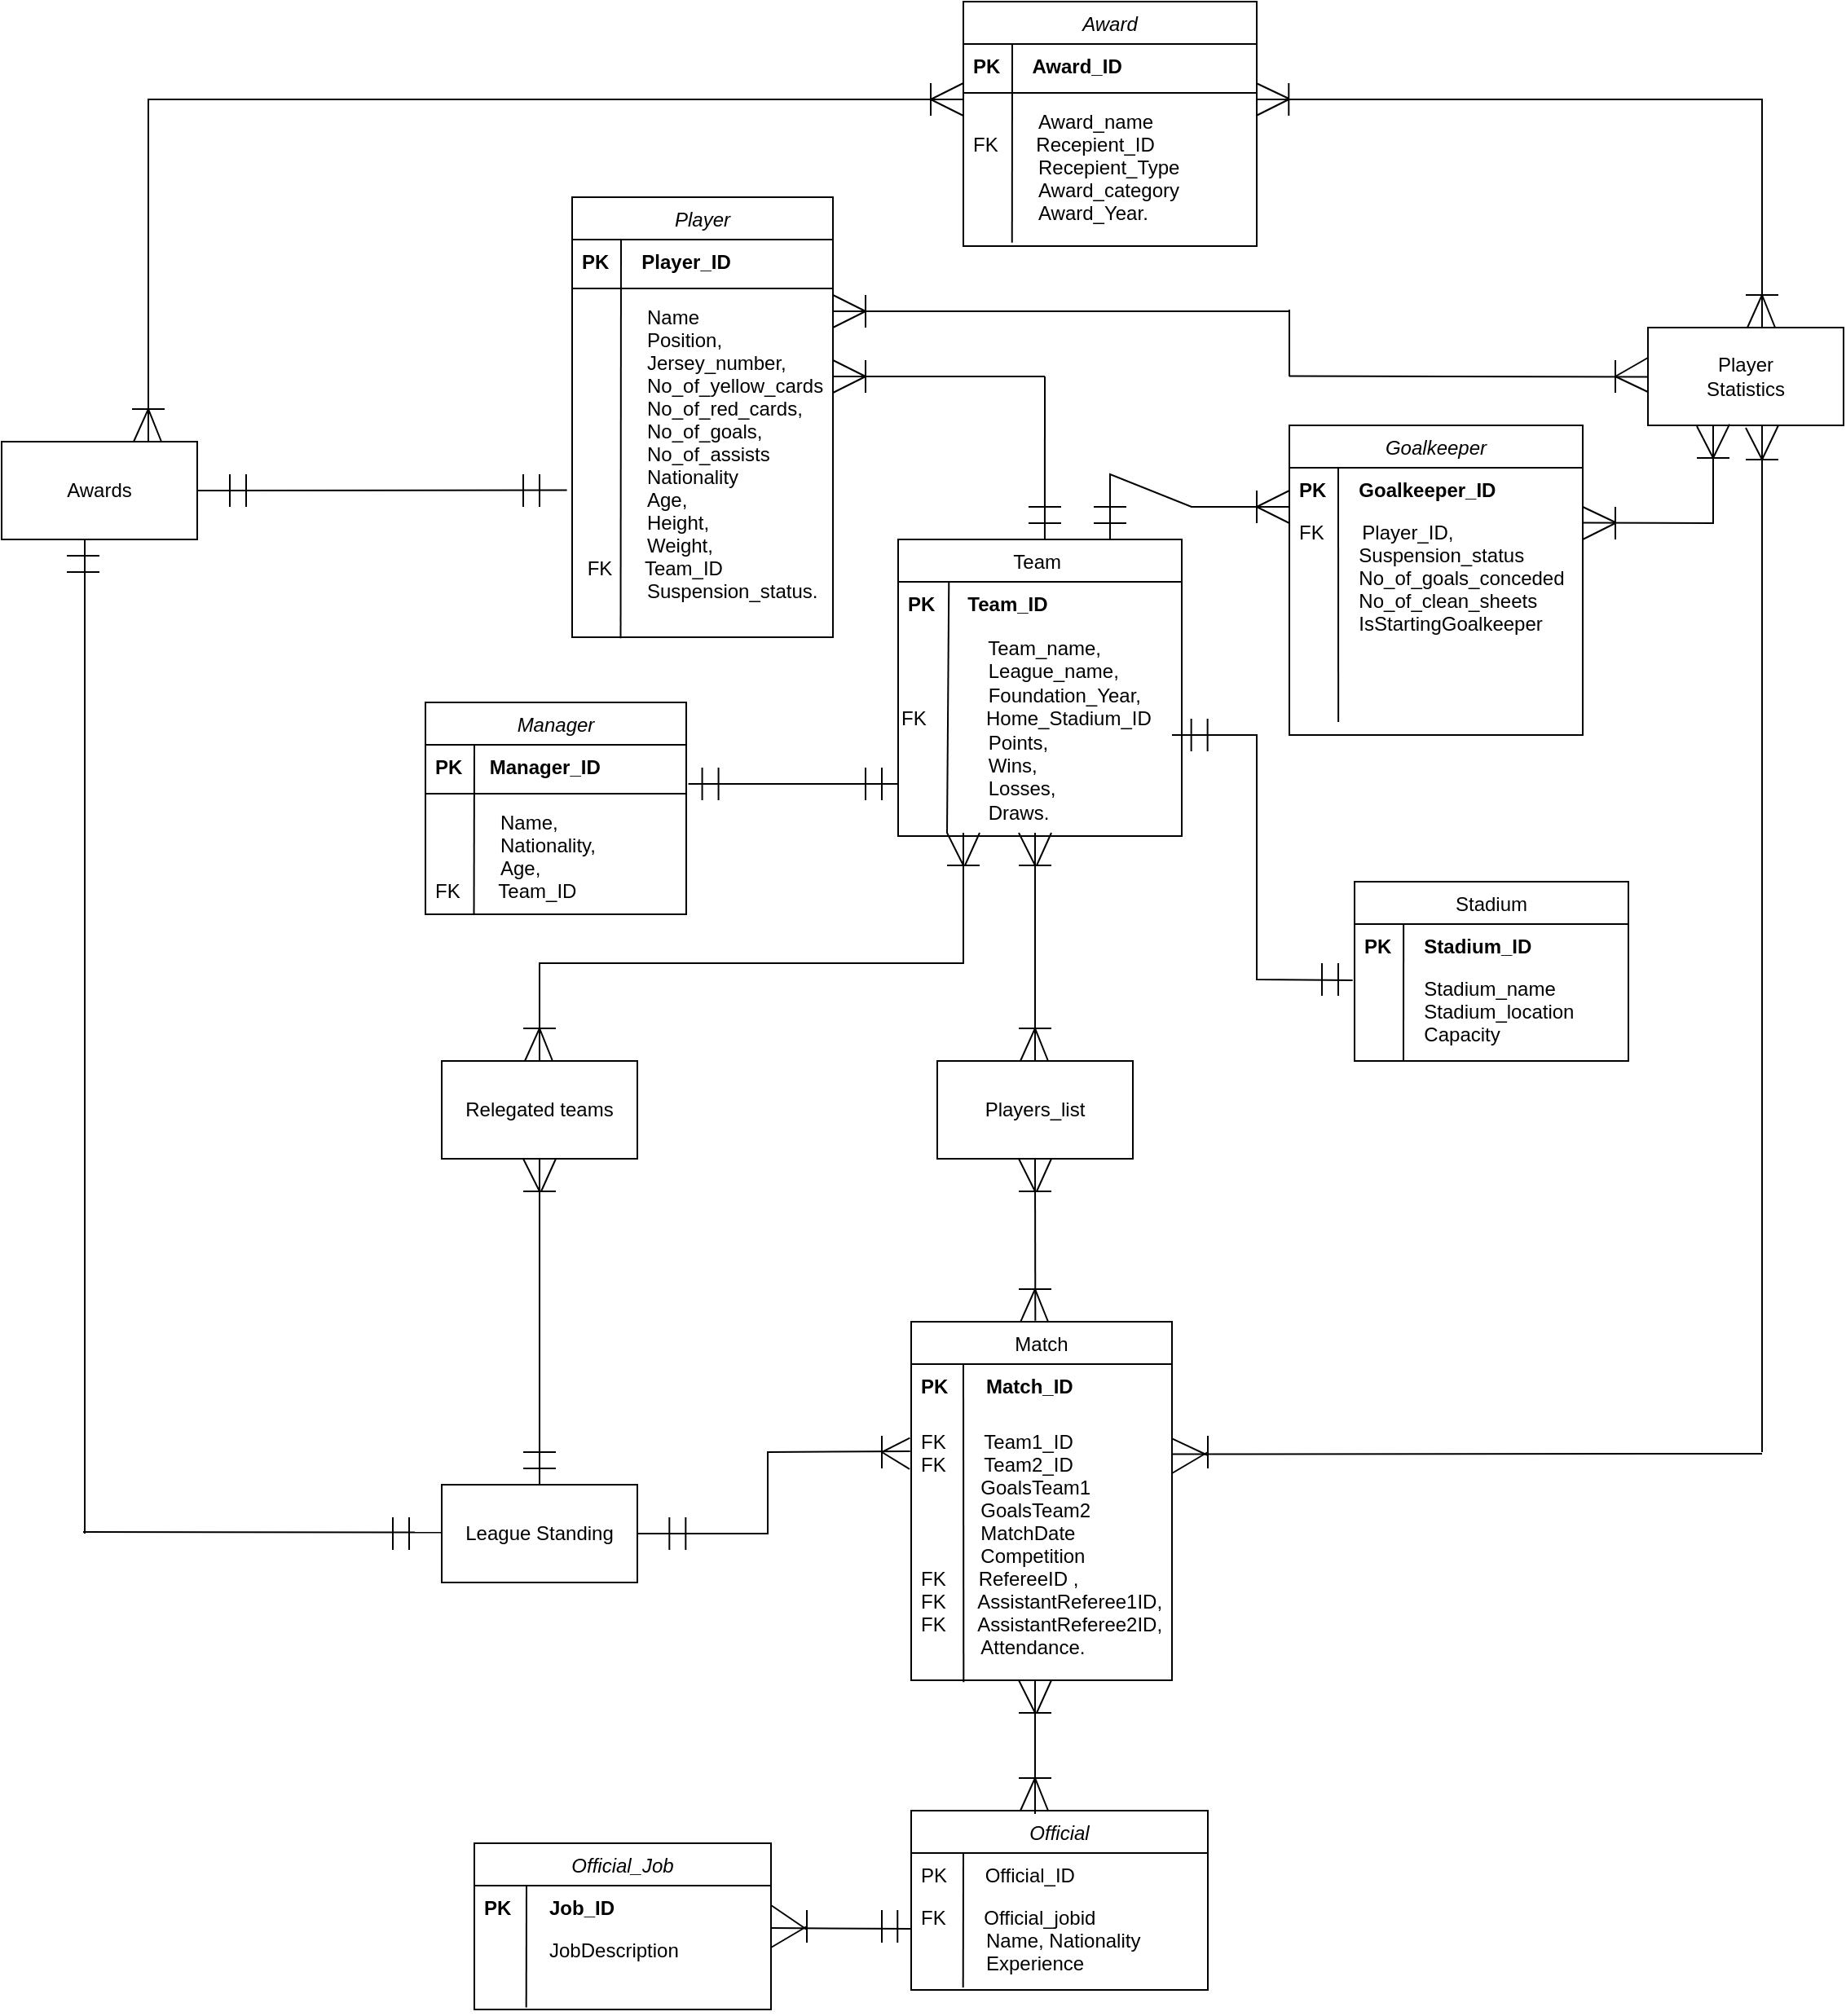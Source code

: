<mxfile version="25.0.1">
  <diagram id="C5RBs43oDa-KdzZeNtuy" name="Page-1">
    <mxGraphModel grid="1" page="1" gridSize="10" guides="1" tooltips="1" connect="1" arrows="1" fold="1" pageScale="1" pageWidth="827" pageHeight="1169" math="0" shadow="0">
      <root>
        <mxCell id="WIyWlLk6GJQsqaUBKTNV-0" />
        <mxCell id="WIyWlLk6GJQsqaUBKTNV-1" parent="WIyWlLk6GJQsqaUBKTNV-0" />
        <mxCell id="zkfFHV4jXpPFQw0GAbJ--0" value="Player" style="swimlane;fontStyle=2;align=center;verticalAlign=top;childLayout=stackLayout;horizontal=1;startSize=26;horizontalStack=0;resizeParent=1;resizeLast=0;collapsible=1;marginBottom=0;rounded=0;shadow=0;strokeWidth=1;" vertex="1" parent="WIyWlLk6GJQsqaUBKTNV-1">
          <mxGeometry x="300" y="-160" width="160" height="270" as="geometry">
            <mxRectangle x="230" y="140" width="160" height="26" as="alternateBounds" />
          </mxGeometry>
        </mxCell>
        <mxCell id="zkfFHV4jXpPFQw0GAbJ--1" value="PK      Player_ID" style="text;align=left;verticalAlign=top;spacingLeft=4;spacingRight=4;overflow=hidden;rotatable=0;points=[[0,0.5],[1,0.5]];portConstraint=eastwest;fontStyle=1" vertex="1" parent="zkfFHV4jXpPFQw0GAbJ--0">
          <mxGeometry y="26" width="160" height="26" as="geometry" />
        </mxCell>
        <mxCell id="linevNRbKWeFEajf5Tuj-2" value="" style="endArrow=none;html=1;rounded=0;entryX=0.179;entryY=-0.094;entryDx=0;entryDy=0;entryPerimeter=0;exitX=0.186;exitY=1.003;exitDx=0;exitDy=0;exitPerimeter=0;" edge="1" parent="zkfFHV4jXpPFQw0GAbJ--0" source="zkfFHV4jXpPFQw0GAbJ--5">
          <mxGeometry width="50" height="50" relative="1" as="geometry">
            <mxPoint x="30" y="163.5" as="sourcePoint" />
            <mxPoint x="30" y="26.5" as="targetPoint" />
          </mxGeometry>
        </mxCell>
        <mxCell id="zkfFHV4jXpPFQw0GAbJ--4" value="" style="line;html=1;strokeWidth=1;align=left;verticalAlign=middle;spacingTop=-1;spacingLeft=3;spacingRight=3;rotatable=0;labelPosition=right;points=[];portConstraint=eastwest;" vertex="1" parent="zkfFHV4jXpPFQw0GAbJ--0">
          <mxGeometry y="52" width="160" height="8" as="geometry" />
        </mxCell>
        <mxCell id="zkfFHV4jXpPFQw0GAbJ--5" value="            Name&#xa;            Position, &#xa;            Jersey_number, &#xa;            No_of_yellow_cards, &#xa;            No_of_red_cards, &#xa;            No_of_goals, &#xa;            No_of_assists&#xa;            Nationality&#xa;            Age, &#xa;            Height,&#xa;            Weight, &#xa; FK      Team_ID  &#xa;            Suspension_status." style="text;align=left;verticalAlign=top;spacingLeft=4;spacingRight=4;overflow=hidden;rotatable=0;points=[[0,0.5],[1,0.5]];portConstraint=eastwest;" vertex="1" parent="zkfFHV4jXpPFQw0GAbJ--0">
          <mxGeometry y="60" width="160" height="210" as="geometry" />
        </mxCell>
        <mxCell id="zkfFHV4jXpPFQw0GAbJ--17" value="Team " style="swimlane;fontStyle=0;align=center;verticalAlign=top;childLayout=stackLayout;horizontal=1;startSize=26;horizontalStack=0;resizeParent=1;resizeLast=0;collapsible=1;marginBottom=0;rounded=0;shadow=0;strokeWidth=1;" vertex="1" parent="WIyWlLk6GJQsqaUBKTNV-1">
          <mxGeometry x="500" y="50" width="174" height="182" as="geometry">
            <mxRectangle x="550" y="140" width="160" height="26" as="alternateBounds" />
          </mxGeometry>
        </mxCell>
        <mxCell id="linevNRbKWeFEajf5Tuj-0" value="" style="endArrow=none;html=1;rounded=0;entryX=0.179;entryY=0.005;entryDx=0;entryDy=0;entryPerimeter=0;" edge="1" parent="zkfFHV4jXpPFQw0GAbJ--17" target="zkfFHV4jXpPFQw0GAbJ--18">
          <mxGeometry width="50" height="50" relative="1" as="geometry">
            <mxPoint x="30" y="180.243" as="sourcePoint" />
            <mxPoint x="30" y="30" as="targetPoint" />
          </mxGeometry>
        </mxCell>
        <mxCell id="zkfFHV4jXpPFQw0GAbJ--18" value="PK      Team_ID" style="text;align=left;verticalAlign=top;spacingLeft=4;spacingRight=4;overflow=hidden;rotatable=0;points=[[0,0.5],[1,0.5]];portConstraint=eastwest;fontStyle=1" vertex="1" parent="zkfFHV4jXpPFQw0GAbJ--17">
          <mxGeometry y="26" width="174" height="26" as="geometry" />
        </mxCell>
        <mxCell id="l90RVJY_C1M8cpCijZzC-13" value="&lt;span style=&quot;&quot;&gt;&amp;nbsp; &amp;nbsp; &amp;nbsp; &amp;nbsp; &amp;nbsp; &amp;nbsp; &amp;nbsp; &amp;nbsp; Team_name,&amp;nbsp;&lt;/span&gt;&lt;br style=&quot;padding: 0px; margin: 0px;&quot;&gt;&lt;span style=&quot;&quot;&gt;&amp;nbsp;&amp;nbsp;&amp;nbsp;&amp;nbsp;&amp;nbsp;&amp;nbsp;&amp;nbsp;&amp;nbsp;&amp;nbsp;&amp;nbsp;&amp;nbsp;&amp;nbsp;&amp;nbsp;&amp;nbsp;&amp;nbsp;&amp;nbsp;League_name,&amp;nbsp;&lt;/span&gt;&lt;br style=&quot;padding: 0px; margin: 0px;&quot;&gt;&lt;span style=&quot;&quot;&gt;&amp;nbsp;&amp;nbsp;&amp;nbsp;&amp;nbsp;&amp;nbsp;&amp;nbsp;&amp;nbsp;&amp;nbsp;&amp;nbsp;&amp;nbsp;&amp;nbsp;&amp;nbsp;&amp;nbsp;&amp;nbsp;&amp;nbsp;&amp;nbsp;Foundation_Year,&amp;nbsp;&lt;/span&gt;&lt;br style=&quot;padding: 0px; margin: 0px;&quot;&gt;&lt;span style=&quot;&quot;&gt;FK&amp;nbsp; &amp;nbsp; &amp;nbsp; &amp;nbsp; &amp;nbsp; &amp;nbsp;Home_Stadium_ID&amp;nbsp;&lt;/span&gt;&lt;br style=&quot;padding: 0px; margin: 0px;&quot;&gt;&lt;span style=&quot;&quot;&gt;&amp;nbsp;&amp;nbsp;&amp;nbsp;&amp;nbsp;&amp;nbsp;&amp;nbsp;&amp;nbsp;&amp;nbsp;&amp;nbsp;&amp;nbsp;&amp;nbsp;&amp;nbsp;&amp;nbsp;&amp;nbsp;&amp;nbsp;&amp;nbsp;Points,&amp;nbsp;&lt;/span&gt;&lt;br style=&quot;padding: 0px; margin: 0px;&quot;&gt;&lt;span style=&quot;&quot;&gt;&amp;nbsp;&amp;nbsp;&amp;nbsp;&amp;nbsp;&amp;nbsp;&amp;nbsp;&amp;nbsp;&amp;nbsp;&amp;nbsp;&amp;nbsp;&amp;nbsp;&amp;nbsp;&amp;nbsp;&amp;nbsp;&amp;nbsp;&amp;nbsp;Wins,&amp;nbsp;&lt;/span&gt;&lt;br style=&quot;padding: 0px; margin: 0px;&quot;&gt;&lt;span style=&quot;&quot;&gt;&amp;nbsp;&amp;nbsp;&amp;nbsp;&amp;nbsp;&amp;nbsp;&amp;nbsp;&amp;nbsp;&amp;nbsp;&amp;nbsp;&amp;nbsp;&amp;nbsp;&amp;nbsp;&amp;nbsp;&amp;nbsp;&amp;nbsp;&amp;nbsp;Losses,&amp;nbsp;&lt;/span&gt;&lt;br style=&quot;padding: 0px; margin: 0px;&quot;&gt;&lt;span style=&quot;&quot;&gt;&amp;nbsp;&amp;nbsp;&amp;nbsp;&amp;nbsp;&amp;nbsp;&amp;nbsp;&amp;nbsp;&amp;nbsp;&amp;nbsp;&amp;nbsp;&amp;nbsp;&amp;nbsp;&amp;nbsp;&amp;nbsp;&amp;nbsp;&amp;nbsp;Draws.&lt;/span&gt;" style="text;html=1;align=left;verticalAlign=middle;resizable=0;points=[];autosize=1;strokeColor=none;fillColor=none;" vertex="1" parent="zkfFHV4jXpPFQw0GAbJ--17">
          <mxGeometry y="52" width="174" height="130" as="geometry" />
        </mxCell>
        <mxCell id="Rd0bmpYfmhwn2LALOS7C-2" value="" style="endArrow=none;html=1;rounded=0;exitX=1.008;exitY=0.923;exitDx=0;exitDy=0;exitPerimeter=0;" edge="1" parent="WIyWlLk6GJQsqaUBKTNV-1" source="Rd0bmpYfmhwn2LALOS7C-48">
          <mxGeometry width="50" height="50" relative="1" as="geometry">
            <mxPoint x="390" y="200" as="sourcePoint" />
            <mxPoint x="500" y="200" as="targetPoint" />
          </mxGeometry>
        </mxCell>
        <mxCell id="Rd0bmpYfmhwn2LALOS7C-5" value="" style="endArrow=none;html=1;rounded=0;" edge="1" parent="WIyWlLk6GJQsqaUBKTNV-1">
          <mxGeometry width="50" height="50" relative="1" as="geometry">
            <mxPoint x="480" y="210" as="sourcePoint" />
            <mxPoint x="480" y="190" as="targetPoint" />
          </mxGeometry>
        </mxCell>
        <mxCell id="Rd0bmpYfmhwn2LALOS7C-6" value="" style="endArrow=none;html=1;rounded=0;" edge="1" parent="WIyWlLk6GJQsqaUBKTNV-1">
          <mxGeometry width="50" height="50" relative="1" as="geometry">
            <mxPoint x="490" y="210" as="sourcePoint" />
            <mxPoint x="490" y="190" as="targetPoint" />
          </mxGeometry>
        </mxCell>
        <mxCell id="Rd0bmpYfmhwn2LALOS7C-7" value="Match" style="swimlane;fontStyle=0;align=center;verticalAlign=top;childLayout=stackLayout;horizontal=1;startSize=26;horizontalStack=0;resizeParent=1;resizeLast=0;collapsible=1;marginBottom=0;rounded=0;shadow=0;strokeWidth=1;" vertex="1" parent="WIyWlLk6GJQsqaUBKTNV-1">
          <mxGeometry x="508" y="530" width="160" height="220" as="geometry">
            <mxRectangle x="550" y="140" width="160" height="26" as="alternateBounds" />
          </mxGeometry>
        </mxCell>
        <mxCell id="Rd0bmpYfmhwn2LALOS7C-8" value="PK       Match_ID" style="text;align=left;verticalAlign=top;spacingLeft=4;spacingRight=4;overflow=hidden;rotatable=0;points=[[0,0.5],[1,0.5]];portConstraint=eastwest;fontStyle=1" vertex="1" parent="Rd0bmpYfmhwn2LALOS7C-7">
          <mxGeometry y="26" width="160" height="26" as="geometry" />
        </mxCell>
        <mxCell id="linevNRbKWeFEajf5Tuj-4" value="" style="endArrow=none;html=1;rounded=0;entryX=0.179;entryY=0.005;entryDx=0;entryDy=0;entryPerimeter=0;exitX=0.201;exitY=1.007;exitDx=0;exitDy=0;exitPerimeter=0;" edge="1" parent="Rd0bmpYfmhwn2LALOS7C-7" source="Rd0bmpYfmhwn2LALOS7C-10">
          <mxGeometry width="50" height="50" relative="1" as="geometry">
            <mxPoint x="32" y="161" as="sourcePoint" />
            <mxPoint x="32" y="26" as="targetPoint" />
          </mxGeometry>
        </mxCell>
        <mxCell id="Rd0bmpYfmhwn2LALOS7C-21" value="" style="endArrow=none;html=1;rounded=0;" edge="1" parent="WIyWlLk6GJQsqaUBKTNV-1">
          <mxGeometry width="50" height="50" relative="1" as="geometry">
            <mxPoint x="574" y="510" as="sourcePoint" />
            <mxPoint x="594" y="510" as="targetPoint" />
          </mxGeometry>
        </mxCell>
        <mxCell id="Rd0bmpYfmhwn2LALOS7C-22" value="" style="endArrow=none;html=1;rounded=0;exitX=0.395;exitY=-0.001;exitDx=0;exitDy=0;exitPerimeter=0;" edge="1" parent="WIyWlLk6GJQsqaUBKTNV-1">
          <mxGeometry width="50" height="50" relative="1" as="geometry">
            <mxPoint x="575.2" y="529.84" as="sourcePoint" />
            <mxPoint x="584" y="510" as="targetPoint" />
          </mxGeometry>
        </mxCell>
        <mxCell id="Rd0bmpYfmhwn2LALOS7C-23" value="" style="endArrow=none;html=1;rounded=0;exitX=0.5;exitY=0;exitDx=0;exitDy=0;" edge="1" parent="WIyWlLk6GJQsqaUBKTNV-1">
          <mxGeometry width="50" height="50" relative="1" as="geometry">
            <mxPoint x="592" y="530" as="sourcePoint" />
            <mxPoint x="584" y="510" as="targetPoint" />
          </mxGeometry>
        </mxCell>
        <mxCell id="Rd0bmpYfmhwn2LALOS7C-27" value="" style="endArrow=none;html=1;rounded=0;" edge="1" parent="WIyWlLk6GJQsqaUBKTNV-1">
          <mxGeometry width="50" height="50" relative="1" as="geometry">
            <mxPoint x="584" y="250" as="sourcePoint" />
            <mxPoint x="574" y="230" as="targetPoint" />
          </mxGeometry>
        </mxCell>
        <mxCell id="Rd0bmpYfmhwn2LALOS7C-30" value="" style="endArrow=none;html=1;rounded=0;" edge="1" parent="WIyWlLk6GJQsqaUBKTNV-1">
          <mxGeometry width="50" height="50" relative="1" as="geometry">
            <mxPoint x="574" y="250" as="sourcePoint" />
            <mxPoint x="594" y="250" as="targetPoint" />
          </mxGeometry>
        </mxCell>
        <mxCell id="Rd0bmpYfmhwn2LALOS7C-31" value="" style="endArrow=none;html=1;rounded=0;exitX=0.395;exitY=-0.001;exitDx=0;exitDy=0;exitPerimeter=0;" edge="1" parent="WIyWlLk6GJQsqaUBKTNV-1">
          <mxGeometry width="50" height="50" relative="1" as="geometry">
            <mxPoint x="585" y="250" as="sourcePoint" />
            <mxPoint x="594" y="230" as="targetPoint" />
          </mxGeometry>
        </mxCell>
        <mxCell id="Rd0bmpYfmhwn2LALOS7C-32" value="League Standing" style="rounded=0;whiteSpace=wrap;html=1;" vertex="1" parent="WIyWlLk6GJQsqaUBKTNV-1">
          <mxGeometry x="220" y="630" width="120" height="60" as="geometry" />
        </mxCell>
        <mxCell id="Rd0bmpYfmhwn2LALOS7C-33" value="" style="endArrow=none;html=1;rounded=0;entryX=-0.004;entryY=0.122;entryDx=0;entryDy=0;entryPerimeter=0;" edge="1" parent="WIyWlLk6GJQsqaUBKTNV-1" target="Rd0bmpYfmhwn2LALOS7C-10">
          <mxGeometry width="50" height="50" relative="1" as="geometry">
            <mxPoint x="340" y="660" as="sourcePoint" />
            <mxPoint x="508" y="432.79" as="targetPoint" />
            <Array as="points">
              <mxPoint x="420" y="660" />
              <mxPoint x="420" y="610" />
            </Array>
          </mxGeometry>
        </mxCell>
        <mxCell id="Rd0bmpYfmhwn2LALOS7C-34" value="" style="endArrow=none;html=1;rounded=0;" edge="1" parent="WIyWlLk6GJQsqaUBKTNV-1">
          <mxGeometry width="50" height="50" relative="1" as="geometry">
            <mxPoint x="359.66" y="670" as="sourcePoint" />
            <mxPoint x="359.66" y="650" as="targetPoint" />
          </mxGeometry>
        </mxCell>
        <mxCell id="Rd0bmpYfmhwn2LALOS7C-35" value="" style="endArrow=none;html=1;rounded=0;" edge="1" parent="WIyWlLk6GJQsqaUBKTNV-1">
          <mxGeometry width="50" height="50" relative="1" as="geometry">
            <mxPoint x="369.66" y="670" as="sourcePoint" />
            <mxPoint x="369.66" y="650" as="targetPoint" />
          </mxGeometry>
        </mxCell>
        <mxCell id="Rd0bmpYfmhwn2LALOS7C-36" value="" style="endArrow=none;html=1;rounded=0;" edge="1" parent="WIyWlLk6GJQsqaUBKTNV-1">
          <mxGeometry width="50" height="50" relative="1" as="geometry">
            <mxPoint x="490" y="620" as="sourcePoint" />
            <mxPoint x="490" y="600" as="targetPoint" />
          </mxGeometry>
        </mxCell>
        <mxCell id="Rd0bmpYfmhwn2LALOS7C-37" value="" style="endArrow=none;html=1;rounded=0;entryX=-0.005;entryY=0.071;entryDx=0;entryDy=0;entryPerimeter=0;" edge="1" parent="WIyWlLk6GJQsqaUBKTNV-1" target="Rd0bmpYfmhwn2LALOS7C-10">
          <mxGeometry width="50" height="50" relative="1" as="geometry">
            <mxPoint x="490" y="610" as="sourcePoint" />
            <mxPoint x="480" y="590" as="targetPoint" />
          </mxGeometry>
        </mxCell>
        <mxCell id="Rd0bmpYfmhwn2LALOS7C-38" value="" style="endArrow=none;html=1;rounded=0;entryX=-0.006;entryY=0.19;entryDx=0;entryDy=0;entryPerimeter=0;" edge="1" parent="WIyWlLk6GJQsqaUBKTNV-1" target="Rd0bmpYfmhwn2LALOS7C-10">
          <mxGeometry width="50" height="50" relative="1" as="geometry">
            <mxPoint x="490" y="610" as="sourcePoint" />
            <mxPoint x="517" y="609" as="targetPoint" />
          </mxGeometry>
        </mxCell>
        <mxCell id="Rd0bmpYfmhwn2LALOS7C-40" value="" style="endArrow=none;html=1;rounded=0;" edge="1" parent="WIyWlLk6GJQsqaUBKTNV-1">
          <mxGeometry width="50" height="50" relative="1" as="geometry">
            <mxPoint x="690" y="620" as="sourcePoint" />
            <mxPoint x="690" y="600" as="targetPoint" />
          </mxGeometry>
        </mxCell>
        <mxCell id="Rd0bmpYfmhwn2LALOS7C-41" value="" style="endArrow=none;html=1;rounded=0;exitX=1;exitY=0.073;exitDx=0;exitDy=0;exitPerimeter=0;" edge="1" parent="WIyWlLk6GJQsqaUBKTNV-1" source="Rd0bmpYfmhwn2LALOS7C-10">
          <mxGeometry width="50" height="50" relative="1" as="geometry">
            <mxPoint x="668" y="611.77" as="sourcePoint" />
            <mxPoint x="690" y="612" as="targetPoint" />
          </mxGeometry>
        </mxCell>
        <mxCell id="Rd0bmpYfmhwn2LALOS7C-44" value="" style="endArrow=none;html=1;rounded=0;exitX=1.001;exitY=0.133;exitDx=0;exitDy=0;exitPerimeter=0;" edge="1" parent="WIyWlLk6GJQsqaUBKTNV-1" source="Rd0bmpYfmhwn2LALOS7C-10">
          <mxGeometry width="50" height="50" relative="1" as="geometry">
            <mxPoint x="670" y="432" as="sourcePoint" />
            <mxPoint x="1030" y="611" as="targetPoint" />
          </mxGeometry>
        </mxCell>
        <mxCell id="Rd0bmpYfmhwn2LALOS7C-45" value="" style="endArrow=none;html=1;rounded=0;" edge="1" parent="WIyWlLk6GJQsqaUBKTNV-1">
          <mxGeometry width="50" height="50" relative="1" as="geometry">
            <mxPoint x="1030" y="610" as="sourcePoint" />
            <mxPoint x="1030" y="-20" as="targetPoint" />
          </mxGeometry>
        </mxCell>
        <mxCell id="Rd0bmpYfmhwn2LALOS7C-46" value="Player&lt;div&gt;Statistics&lt;/div&gt;" style="rounded=0;whiteSpace=wrap;html=1;" vertex="1" parent="WIyWlLk6GJQsqaUBKTNV-1">
          <mxGeometry x="960" y="-80" width="120" height="60" as="geometry" />
        </mxCell>
        <mxCell id="Rd0bmpYfmhwn2LALOS7C-47" value="Manager" style="swimlane;fontStyle=2;align=center;verticalAlign=top;childLayout=stackLayout;horizontal=1;startSize=26;horizontalStack=0;resizeParent=1;resizeLast=0;collapsible=1;marginBottom=0;rounded=0;shadow=0;strokeWidth=1;" vertex="1" parent="WIyWlLk6GJQsqaUBKTNV-1">
          <mxGeometry x="210" y="150" width="160" height="130" as="geometry">
            <mxRectangle x="230" y="140" width="160" height="26" as="alternateBounds" />
          </mxGeometry>
        </mxCell>
        <mxCell id="linevNRbKWeFEajf5Tuj-3" value="" style="endArrow=none;html=1;rounded=0;entryX=0.179;entryY=0.005;entryDx=0;entryDy=0;entryPerimeter=0;exitX=0.186;exitY=0.997;exitDx=0;exitDy=0;exitPerimeter=0;" edge="1" parent="Rd0bmpYfmhwn2LALOS7C-47" source="Rd0bmpYfmhwn2LALOS7C-50">
          <mxGeometry width="50" height="50" relative="1" as="geometry">
            <mxPoint x="30" y="161" as="sourcePoint" />
            <mxPoint x="30" y="26" as="targetPoint" />
          </mxGeometry>
        </mxCell>
        <mxCell id="Rd0bmpYfmhwn2LALOS7C-48" value="PK     Manager_ID" style="text;align=left;verticalAlign=top;spacingLeft=4;spacingRight=4;overflow=hidden;rotatable=0;points=[[0,0.5],[1,0.5]];portConstraint=eastwest;fontStyle=1" vertex="1" parent="Rd0bmpYfmhwn2LALOS7C-47">
          <mxGeometry y="26" width="160" height="26" as="geometry" />
        </mxCell>
        <mxCell id="Rd0bmpYfmhwn2LALOS7C-49" value="" style="line;html=1;strokeWidth=1;align=left;verticalAlign=middle;spacingTop=-1;spacingLeft=3;spacingRight=3;rotatable=0;labelPosition=right;points=[];portConstraint=eastwest;" vertex="1" parent="Rd0bmpYfmhwn2LALOS7C-47">
          <mxGeometry y="52" width="160" height="8" as="geometry" />
        </mxCell>
        <mxCell id="Rd0bmpYfmhwn2LALOS7C-50" value="            Name, &#xa;            Nationality,&#xa;            Age, &#xa;FK       Team_ID" style="text;align=left;verticalAlign=top;spacingLeft=4;spacingRight=4;overflow=hidden;rotatable=0;points=[[0,0.5],[1,0.5]];portConstraint=eastwest;" vertex="1" parent="Rd0bmpYfmhwn2LALOS7C-47">
          <mxGeometry y="60" width="160" height="70" as="geometry" />
        </mxCell>
        <mxCell id="Rd0bmpYfmhwn2LALOS7C-52" value="" style="endArrow=none;html=1;rounded=0;exitX=0.517;exitY=-0.002;exitDx=0;exitDy=0;exitPerimeter=0;" edge="1" parent="WIyWlLk6GJQsqaUBKTNV-1" source="zkfFHV4jXpPFQw0GAbJ--17">
          <mxGeometry width="50" height="50" relative="1" as="geometry">
            <mxPoint x="530" as="sourcePoint" />
            <mxPoint x="590" y="-50" as="targetPoint" />
          </mxGeometry>
        </mxCell>
        <mxCell id="Rd0bmpYfmhwn2LALOS7C-53" value="" style="endArrow=none;html=1;rounded=0;" edge="1" parent="WIyWlLk6GJQsqaUBKTNV-1">
          <mxGeometry width="50" height="50" relative="1" as="geometry">
            <mxPoint x="460" y="-50" as="sourcePoint" />
            <mxPoint x="590" y="-50" as="targetPoint" />
          </mxGeometry>
        </mxCell>
        <mxCell id="Rd0bmpYfmhwn2LALOS7C-56" value="" style="endArrow=none;html=1;rounded=0;" edge="1" parent="WIyWlLk6GJQsqaUBKTNV-1">
          <mxGeometry width="50" height="50" relative="1" as="geometry">
            <mxPoint x="580" y="40" as="sourcePoint" />
            <mxPoint x="600" y="40" as="targetPoint" />
          </mxGeometry>
        </mxCell>
        <mxCell id="Rd0bmpYfmhwn2LALOS7C-57" value="" style="endArrow=none;html=1;rounded=0;" edge="1" parent="WIyWlLk6GJQsqaUBKTNV-1">
          <mxGeometry width="50" height="50" relative="1" as="geometry">
            <mxPoint x="580" y="30" as="sourcePoint" />
            <mxPoint x="600" y="30" as="targetPoint" />
          </mxGeometry>
        </mxCell>
        <mxCell id="Rd0bmpYfmhwn2LALOS7C-58" value="Official" style="swimlane;fontStyle=2;align=center;verticalAlign=top;childLayout=stackLayout;horizontal=1;startSize=26;horizontalStack=0;resizeParent=1;resizeLast=0;collapsible=1;marginBottom=0;rounded=0;shadow=0;strokeWidth=1;" vertex="1" parent="WIyWlLk6GJQsqaUBKTNV-1">
          <mxGeometry x="508" y="830" width="182" height="110" as="geometry">
            <mxRectangle x="230" y="140" width="160" height="26" as="alternateBounds" />
          </mxGeometry>
        </mxCell>
        <mxCell id="linevNRbKWeFEajf5Tuj-5" value="" style="endArrow=none;html=1;rounded=0;entryX=0.179;entryY=0.005;entryDx=0;entryDy=0;entryPerimeter=0;exitX=0.175;exitY=0.974;exitDx=0;exitDy=0;exitPerimeter=0;" edge="1" parent="Rd0bmpYfmhwn2LALOS7C-58" source="Rd0bmpYfmhwn2LALOS7C-61">
          <mxGeometry width="50" height="50" relative="1" as="geometry">
            <mxPoint x="32" y="201" as="sourcePoint" />
            <mxPoint x="32" y="26" as="targetPoint" />
          </mxGeometry>
        </mxCell>
        <mxCell id="Rd0bmpYfmhwn2LALOS7C-59" value="PK       Official_ID" style="text;align=left;verticalAlign=top;spacingLeft=4;spacingRight=4;overflow=hidden;rotatable=0;points=[[0,0.5],[1,0.5]];portConstraint=eastwest;" vertex="1" parent="Rd0bmpYfmhwn2LALOS7C-58">
          <mxGeometry y="26" width="182" height="26" as="geometry" />
        </mxCell>
        <mxCell id="Rd0bmpYfmhwn2LALOS7C-61" value="FK       Official_jobid&#xa;            Name, Nationality&#xa;            Experience&#xa;            " style="text;align=left;verticalAlign=top;spacingLeft=4;spacingRight=4;overflow=hidden;rotatable=0;points=[[0,0.5],[1,0.5]];portConstraint=eastwest;" vertex="1" parent="Rd0bmpYfmhwn2LALOS7C-58">
          <mxGeometry y="52" width="182" height="58" as="geometry" />
        </mxCell>
        <mxCell id="Rd0bmpYfmhwn2LALOS7C-62" value="" style="endArrow=none;html=1;rounded=0;exitX=0.447;exitY=0.011;exitDx=0;exitDy=0;exitPerimeter=0;" edge="1" parent="WIyWlLk6GJQsqaUBKTNV-1">
          <mxGeometry width="50" height="50" relative="1" as="geometry">
            <mxPoint x="584" y="832" as="sourcePoint" />
            <mxPoint x="584" y="750" as="targetPoint" />
          </mxGeometry>
        </mxCell>
        <mxCell id="Rd0bmpYfmhwn2LALOS7C-63" value="" style="endArrow=none;html=1;rounded=0;" edge="1" parent="WIyWlLk6GJQsqaUBKTNV-1">
          <mxGeometry width="50" height="50" relative="1" as="geometry">
            <mxPoint x="574" y="810" as="sourcePoint" />
            <mxPoint x="594" y="810" as="targetPoint" />
          </mxGeometry>
        </mxCell>
        <mxCell id="Rd0bmpYfmhwn2LALOS7C-64" value="" style="endArrow=none;html=1;rounded=0;exitX=0.395;exitY=-0.001;exitDx=0;exitDy=0;exitPerimeter=0;" edge="1" parent="WIyWlLk6GJQsqaUBKTNV-1">
          <mxGeometry width="50" height="50" relative="1" as="geometry">
            <mxPoint x="575" y="830" as="sourcePoint" />
            <mxPoint x="584" y="810" as="targetPoint" />
          </mxGeometry>
        </mxCell>
        <mxCell id="Rd0bmpYfmhwn2LALOS7C-65" value="" style="endArrow=none;html=1;rounded=0;exitX=0.5;exitY=0;exitDx=0;exitDy=0;" edge="1" parent="WIyWlLk6GJQsqaUBKTNV-1">
          <mxGeometry width="50" height="50" relative="1" as="geometry">
            <mxPoint x="592" y="830" as="sourcePoint" />
            <mxPoint x="584" y="810" as="targetPoint" />
          </mxGeometry>
        </mxCell>
        <mxCell id="Rd0bmpYfmhwn2LALOS7C-66" value="" style="endArrow=none;html=1;rounded=0;" edge="1" parent="WIyWlLk6GJQsqaUBKTNV-1">
          <mxGeometry width="50" height="50" relative="1" as="geometry">
            <mxPoint x="584" y="770" as="sourcePoint" />
            <mxPoint x="574" y="750" as="targetPoint" />
          </mxGeometry>
        </mxCell>
        <mxCell id="Rd0bmpYfmhwn2LALOS7C-67" value="" style="endArrow=none;html=1;rounded=0;" edge="1" parent="WIyWlLk6GJQsqaUBKTNV-1">
          <mxGeometry width="50" height="50" relative="1" as="geometry">
            <mxPoint x="574" y="770" as="sourcePoint" />
            <mxPoint x="594" y="770" as="targetPoint" />
          </mxGeometry>
        </mxCell>
        <mxCell id="Rd0bmpYfmhwn2LALOS7C-68" value="" style="endArrow=none;html=1;rounded=0;exitX=0.395;exitY=-0.001;exitDx=0;exitDy=0;exitPerimeter=0;" edge="1" parent="WIyWlLk6GJQsqaUBKTNV-1">
          <mxGeometry width="50" height="50" relative="1" as="geometry">
            <mxPoint x="585" y="770" as="sourcePoint" />
            <mxPoint x="594" y="750" as="targetPoint" />
          </mxGeometry>
        </mxCell>
        <mxCell id="Rd0bmpYfmhwn2LALOS7C-69" value="Awards" style="rounded=0;whiteSpace=wrap;html=1;" vertex="1" parent="WIyWlLk6GJQsqaUBKTNV-1">
          <mxGeometry x="-50" y="-10" width="120" height="60" as="geometry" />
        </mxCell>
        <mxCell id="Rd0bmpYfmhwn2LALOS7C-70" value="" style="endArrow=none;html=1;rounded=0;entryX=1;entryY=0;entryDx=0;entryDy=0;entryPerimeter=0;" edge="1" parent="WIyWlLk6GJQsqaUBKTNV-1">
          <mxGeometry width="50" height="50" relative="1" as="geometry">
            <mxPoint x="1030" y="-80" as="sourcePoint" />
            <mxPoint x="720" y="-220" as="targetPoint" />
            <Array as="points">
              <mxPoint x="1030" y="-220" />
            </Array>
          </mxGeometry>
        </mxCell>
        <mxCell id="Rd0bmpYfmhwn2LALOS7C-77" value="" style="endArrow=none;html=1;rounded=0;" edge="1" parent="WIyWlLk6GJQsqaUBKTNV-1">
          <mxGeometry width="50" height="50" relative="1" as="geometry">
            <mxPoint x="1020" y="-100" as="sourcePoint" />
            <mxPoint x="1040" y="-100" as="targetPoint" />
          </mxGeometry>
        </mxCell>
        <mxCell id="Rd0bmpYfmhwn2LALOS7C-78" value="" style="endArrow=none;html=1;rounded=0;exitX=0.395;exitY=-0.001;exitDx=0;exitDy=0;exitPerimeter=0;" edge="1" parent="WIyWlLk6GJQsqaUBKTNV-1">
          <mxGeometry width="50" height="50" relative="1" as="geometry">
            <mxPoint x="1021" y="-80" as="sourcePoint" />
            <mxPoint x="1030" y="-100" as="targetPoint" />
          </mxGeometry>
        </mxCell>
        <mxCell id="Rd0bmpYfmhwn2LALOS7C-79" value="" style="endArrow=none;html=1;rounded=0;exitX=0.5;exitY=0;exitDx=0;exitDy=0;" edge="1" parent="WIyWlLk6GJQsqaUBKTNV-1">
          <mxGeometry width="50" height="50" relative="1" as="geometry">
            <mxPoint x="1038" y="-80" as="sourcePoint" />
            <mxPoint x="1030" y="-100" as="targetPoint" />
          </mxGeometry>
        </mxCell>
        <mxCell id="Rd0bmpYfmhwn2LALOS7C-82" value="" style="endArrow=none;html=1;rounded=0;entryX=0;entryY=0.165;entryDx=0;entryDy=0;entryPerimeter=0;" edge="1" parent="WIyWlLk6GJQsqaUBKTNV-1">
          <mxGeometry width="50" height="50" relative="1" as="geometry">
            <mxPoint y="659" as="sourcePoint" />
            <mxPoint x="220" y="659.24" as="targetPoint" />
          </mxGeometry>
        </mxCell>
        <mxCell id="Rd0bmpYfmhwn2LALOS7C-83" value="" style="endArrow=none;html=1;rounded=0;" edge="1" parent="WIyWlLk6GJQsqaUBKTNV-1">
          <mxGeometry width="50" height="50" relative="1" as="geometry">
            <mxPoint x="190" y="670" as="sourcePoint" />
            <mxPoint x="190" y="650" as="targetPoint" />
          </mxGeometry>
        </mxCell>
        <mxCell id="Rd0bmpYfmhwn2LALOS7C-84" value="" style="endArrow=none;html=1;rounded=0;" edge="1" parent="WIyWlLk6GJQsqaUBKTNV-1">
          <mxGeometry width="50" height="50" relative="1" as="geometry">
            <mxPoint x="200" y="670" as="sourcePoint" />
            <mxPoint x="200" y="650" as="targetPoint" />
          </mxGeometry>
        </mxCell>
        <mxCell id="Rd0bmpYfmhwn2LALOS7C-85" value="" style="endArrow=none;html=1;rounded=0;" edge="1" parent="WIyWlLk6GJQsqaUBKTNV-1">
          <mxGeometry width="50" height="50" relative="1" as="geometry">
            <mxPoint x="1" y="660" as="sourcePoint" />
            <mxPoint x="1" y="50" as="targetPoint" />
          </mxGeometry>
        </mxCell>
        <mxCell id="Rd0bmpYfmhwn2LALOS7C-88" value="" style="endArrow=none;html=1;rounded=0;" edge="1" parent="WIyWlLk6GJQsqaUBKTNV-1">
          <mxGeometry width="50" height="50" relative="1" as="geometry">
            <mxPoint x="-10" y="70" as="sourcePoint" />
            <mxPoint x="10" y="70" as="targetPoint" />
          </mxGeometry>
        </mxCell>
        <mxCell id="Rd0bmpYfmhwn2LALOS7C-89" value="" style="endArrow=none;html=1;rounded=0;" edge="1" parent="WIyWlLk6GJQsqaUBKTNV-1">
          <mxGeometry width="50" height="50" relative="1" as="geometry">
            <mxPoint x="-10" y="60" as="sourcePoint" />
            <mxPoint x="10" y="60" as="targetPoint" />
          </mxGeometry>
        </mxCell>
        <mxCell id="linevNRbKWeFEajf5Tuj-8" value="Stadium" style="swimlane;fontStyle=0;align=center;verticalAlign=top;childLayout=stackLayout;horizontal=1;startSize=26;horizontalStack=0;resizeParent=1;resizeLast=0;collapsible=1;marginBottom=0;rounded=0;shadow=0;strokeWidth=1;" vertex="1" parent="WIyWlLk6GJQsqaUBKTNV-1">
          <mxGeometry x="780" y="260" width="168" height="110" as="geometry">
            <mxRectangle x="550" y="140" width="160" height="26" as="alternateBounds" />
          </mxGeometry>
        </mxCell>
        <mxCell id="linevNRbKWeFEajf5Tuj-9" value="PK      Stadium_ID" style="text;align=left;verticalAlign=top;spacingLeft=4;spacingRight=4;overflow=hidden;rotatable=0;points=[[0,0.5],[1,0.5]];portConstraint=eastwest;fontStyle=1" vertex="1" parent="linevNRbKWeFEajf5Tuj-8">
          <mxGeometry y="26" width="168" height="26" as="geometry" />
        </mxCell>
        <mxCell id="linevNRbKWeFEajf5Tuj-12" value="" style="endArrow=none;html=1;rounded=0;entryX=0.179;entryY=0.005;entryDx=0;entryDy=0;entryPerimeter=0;" edge="1" parent="linevNRbKWeFEajf5Tuj-8" target="linevNRbKWeFEajf5Tuj-9">
          <mxGeometry width="50" height="50" relative="1" as="geometry">
            <mxPoint x="30" y="110" as="sourcePoint" />
            <mxPoint x="30" y="30" as="targetPoint" />
          </mxGeometry>
        </mxCell>
        <mxCell id="linevNRbKWeFEajf5Tuj-11" value="           Stadium_name&#xa;           Stadium_location&#xa;           Capacity" style="text;align=left;verticalAlign=top;spacingLeft=4;spacingRight=4;overflow=hidden;rotatable=0;points=[[0,0.5],[1,0.5]];portConstraint=eastwest;" vertex="1" parent="linevNRbKWeFEajf5Tuj-8">
          <mxGeometry y="52" width="168" height="50" as="geometry" />
        </mxCell>
        <mxCell id="linevNRbKWeFEajf5Tuj-14" value="" style="endArrow=none;html=1;rounded=0;entryX=-0.007;entryY=0.169;entryDx=0;entryDy=0;entryPerimeter=0;" edge="1" parent="WIyWlLk6GJQsqaUBKTNV-1" target="linevNRbKWeFEajf5Tuj-11">
          <mxGeometry width="50" height="50" relative="1" as="geometry">
            <mxPoint x="668" y="170" as="sourcePoint" />
            <mxPoint x="780" y="230" as="targetPoint" />
            <Array as="points">
              <mxPoint x="720" y="170" />
              <mxPoint x="720" y="320" />
            </Array>
          </mxGeometry>
        </mxCell>
        <mxCell id="linevNRbKWeFEajf5Tuj-15" value="" style="endArrow=none;html=1;rounded=0;" edge="1" parent="WIyWlLk6GJQsqaUBKTNV-1">
          <mxGeometry width="50" height="50" relative="1" as="geometry">
            <mxPoint x="760" y="330" as="sourcePoint" />
            <mxPoint x="760" y="310" as="targetPoint" />
          </mxGeometry>
        </mxCell>
        <mxCell id="linevNRbKWeFEajf5Tuj-16" value="" style="endArrow=none;html=1;rounded=0;" edge="1" parent="WIyWlLk6GJQsqaUBKTNV-1">
          <mxGeometry width="50" height="50" relative="1" as="geometry">
            <mxPoint x="770" y="330" as="sourcePoint" />
            <mxPoint x="770" y="310" as="targetPoint" />
          </mxGeometry>
        </mxCell>
        <mxCell id="linevNRbKWeFEajf5Tuj-17" value="" style="endArrow=none;html=1;rounded=0;" edge="1" parent="WIyWlLk6GJQsqaUBKTNV-1">
          <mxGeometry width="50" height="50" relative="1" as="geometry">
            <mxPoint x="679.82" y="180" as="sourcePoint" />
            <mxPoint x="679.82" y="160" as="targetPoint" />
          </mxGeometry>
        </mxCell>
        <mxCell id="linevNRbKWeFEajf5Tuj-18" value="" style="endArrow=none;html=1;rounded=0;" edge="1" parent="WIyWlLk6GJQsqaUBKTNV-1">
          <mxGeometry width="50" height="50" relative="1" as="geometry">
            <mxPoint x="689.82" y="180" as="sourcePoint" />
            <mxPoint x="689.82" y="160" as="targetPoint" />
          </mxGeometry>
        </mxCell>
        <mxCell id="Rd0bmpYfmhwn2LALOS7C-10" value="FK       Team1_ID &#xa;FK       Team2_ID &#xa;           GoalsTeam1&#xa;           GoalsTeam2&#xa;           MatchDate&#xa;           Competition&#xa;FK      RefereeID , &#xa;FK      AssistantReferee1ID,&#xa;FK      AssistantReferee2ID,&#xa;           Attendance." style="text;align=left;verticalAlign=top;spacingLeft=4;spacingRight=4;overflow=hidden;rotatable=0;points=[[0,0.5],[1,0.5]];portConstraint=eastwest;" vertex="1" parent="WIyWlLk6GJQsqaUBKTNV-1">
          <mxGeometry x="508" y="590" width="160" height="160" as="geometry" />
        </mxCell>
        <mxCell id="linevNRbKWeFEajf5Tuj-19" value="" style="endArrow=none;html=1;rounded=0;exitX=1;exitY=0.073;exitDx=0;exitDy=0;exitPerimeter=0;" edge="1" parent="WIyWlLk6GJQsqaUBKTNV-1">
          <mxGeometry width="50" height="50" relative="1" as="geometry">
            <mxPoint x="668" y="623" as="sourcePoint" />
            <mxPoint x="690" y="610" as="targetPoint" />
          </mxGeometry>
        </mxCell>
        <mxCell id="linevNRbKWeFEajf5Tuj-23" value="" style="endArrow=none;html=1;rounded=0;" edge="1" parent="WIyWlLk6GJQsqaUBKTNV-1">
          <mxGeometry width="50" height="50" relative="1" as="geometry">
            <mxPoint x="480" y="-50" as="sourcePoint" />
            <mxPoint x="460" y="-60" as="targetPoint" />
          </mxGeometry>
        </mxCell>
        <mxCell id="linevNRbKWeFEajf5Tuj-24" value="" style="endArrow=none;html=1;rounded=0;" edge="1" parent="WIyWlLk6GJQsqaUBKTNV-1">
          <mxGeometry width="50" height="50" relative="1" as="geometry">
            <mxPoint x="480" y="-40" as="sourcePoint" />
            <mxPoint x="480" y="-60" as="targetPoint" />
          </mxGeometry>
        </mxCell>
        <mxCell id="linevNRbKWeFEajf5Tuj-25" value="" style="endArrow=none;html=1;rounded=0;entryX=1.008;entryY=0.111;entryDx=0;entryDy=0;entryPerimeter=0;" edge="1" parent="WIyWlLk6GJQsqaUBKTNV-1">
          <mxGeometry width="50" height="50" relative="1" as="geometry">
            <mxPoint x="480" y="-50" as="sourcePoint" />
            <mxPoint x="460" y="-40" as="targetPoint" />
          </mxGeometry>
        </mxCell>
        <mxCell id="linevNRbKWeFEajf5Tuj-26" value="" style="endArrow=none;html=1;rounded=0;" edge="1" parent="WIyWlLk6GJQsqaUBKTNV-1">
          <mxGeometry width="50" height="50" relative="1" as="geometry">
            <mxPoint x="379.79" y="210" as="sourcePoint" />
            <mxPoint x="379.79" y="190" as="targetPoint" />
          </mxGeometry>
        </mxCell>
        <mxCell id="linevNRbKWeFEajf5Tuj-27" value="" style="endArrow=none;html=1;rounded=0;" edge="1" parent="WIyWlLk6GJQsqaUBKTNV-1">
          <mxGeometry width="50" height="50" relative="1" as="geometry">
            <mxPoint x="500" y="220" as="sourcePoint" />
            <mxPoint x="500" y="200" as="targetPoint" />
          </mxGeometry>
        </mxCell>
        <mxCell id="linevNRbKWeFEajf5Tuj-28" value="" style="endArrow=none;html=1;rounded=0;" edge="1" parent="WIyWlLk6GJQsqaUBKTNV-1">
          <mxGeometry width="50" height="50" relative="1" as="geometry">
            <mxPoint x="389.79" y="210" as="sourcePoint" />
            <mxPoint x="389.79" y="190" as="targetPoint" />
          </mxGeometry>
        </mxCell>
        <mxCell id="linevNRbKWeFEajf5Tuj-29" value="" style="endArrow=none;html=1;rounded=0;" edge="1" parent="WIyWlLk6GJQsqaUBKTNV-1">
          <mxGeometry width="50" height="50" relative="1" as="geometry">
            <mxPoint x="460" y="-90" as="sourcePoint" />
            <mxPoint x="740" y="-90" as="targetPoint" />
          </mxGeometry>
        </mxCell>
        <mxCell id="linevNRbKWeFEajf5Tuj-30" value="" style="endArrow=none;html=1;rounded=0;" edge="1" parent="WIyWlLk6GJQsqaUBKTNV-1">
          <mxGeometry width="50" height="50" relative="1" as="geometry">
            <mxPoint x="740" y="-50" as="sourcePoint" />
            <mxPoint x="740" y="-91" as="targetPoint" />
          </mxGeometry>
        </mxCell>
        <mxCell id="linevNRbKWeFEajf5Tuj-31" value="" style="endArrow=none;html=1;rounded=0;" edge="1" parent="WIyWlLk6GJQsqaUBKTNV-1">
          <mxGeometry width="50" height="50" relative="1" as="geometry">
            <mxPoint x="740" y="-50.24" as="sourcePoint" />
            <mxPoint x="960" y="-49.76" as="targetPoint" />
          </mxGeometry>
        </mxCell>
        <mxCell id="linevNRbKWeFEajf5Tuj-32" value="" style="endArrow=none;html=1;rounded=0;" edge="1" parent="WIyWlLk6GJQsqaUBKTNV-1">
          <mxGeometry width="50" height="50" relative="1" as="geometry">
            <mxPoint x="480" y="-90" as="sourcePoint" />
            <mxPoint x="460" y="-100" as="targetPoint" />
          </mxGeometry>
        </mxCell>
        <mxCell id="linevNRbKWeFEajf5Tuj-33" value="" style="endArrow=none;html=1;rounded=0;" edge="1" parent="WIyWlLk6GJQsqaUBKTNV-1">
          <mxGeometry width="50" height="50" relative="1" as="geometry">
            <mxPoint x="480" y="-80" as="sourcePoint" />
            <mxPoint x="480" y="-100" as="targetPoint" />
          </mxGeometry>
        </mxCell>
        <mxCell id="linevNRbKWeFEajf5Tuj-34" value="" style="endArrow=none;html=1;rounded=0;entryX=1.008;entryY=0.111;entryDx=0;entryDy=0;entryPerimeter=0;" edge="1" parent="WIyWlLk6GJQsqaUBKTNV-1">
          <mxGeometry width="50" height="50" relative="1" as="geometry">
            <mxPoint x="480" y="-90" as="sourcePoint" />
            <mxPoint x="460" y="-80" as="targetPoint" />
          </mxGeometry>
        </mxCell>
        <mxCell id="linevNRbKWeFEajf5Tuj-35" value="" style="endArrow=none;html=1;rounded=0;" edge="1" parent="WIyWlLk6GJQsqaUBKTNV-1">
          <mxGeometry width="50" height="50" relative="1" as="geometry">
            <mxPoint x="940" y="-40" as="sourcePoint" />
            <mxPoint x="940" y="-60" as="targetPoint" />
          </mxGeometry>
        </mxCell>
        <mxCell id="linevNRbKWeFEajf5Tuj-36" value="" style="endArrow=none;html=1;rounded=0;entryX=-0.005;entryY=0.071;entryDx=0;entryDy=0;entryPerimeter=0;" edge="1" parent="WIyWlLk6GJQsqaUBKTNV-1">
          <mxGeometry width="50" height="50" relative="1" as="geometry">
            <mxPoint x="940" y="-50" as="sourcePoint" />
            <mxPoint x="960" y="-61.5" as="targetPoint" />
          </mxGeometry>
        </mxCell>
        <mxCell id="linevNRbKWeFEajf5Tuj-37" value="" style="endArrow=none;html=1;rounded=0;entryX=-0.007;entryY=0.275;entryDx=0;entryDy=0;entryPerimeter=0;" edge="1" parent="WIyWlLk6GJQsqaUBKTNV-1">
          <mxGeometry width="50" height="50" relative="1" as="geometry">
            <mxPoint x="940" y="-50" as="sourcePoint" />
            <mxPoint x="960" y="-40.5" as="targetPoint" />
          </mxGeometry>
        </mxCell>
        <mxCell id="linevNRbKWeFEajf5Tuj-38" value="Goalkeeper" style="swimlane;fontStyle=2;align=center;verticalAlign=top;childLayout=stackLayout;horizontal=1;startSize=26;horizontalStack=0;resizeParent=1;resizeLast=0;collapsible=1;marginBottom=0;rounded=0;shadow=0;strokeWidth=1;" vertex="1" parent="WIyWlLk6GJQsqaUBKTNV-1">
          <mxGeometry x="740" y="-20" width="180" height="190" as="geometry">
            <mxRectangle x="230" y="140" width="160" height="26" as="alternateBounds" />
          </mxGeometry>
        </mxCell>
        <mxCell id="linevNRbKWeFEajf5Tuj-39" value="PK      Goalkeeper_ID" style="text;align=left;verticalAlign=top;spacingLeft=4;spacingRight=4;overflow=hidden;rotatable=0;points=[[0,0.5],[1,0.5]];portConstraint=eastwest;fontStyle=1" vertex="1" parent="linevNRbKWeFEajf5Tuj-38">
          <mxGeometry y="26" width="180" height="26" as="geometry" />
        </mxCell>
        <mxCell id="linevNRbKWeFEajf5Tuj-40" value="" style="endArrow=none;html=1;rounded=0;entryX=0.179;entryY=-0.094;entryDx=0;entryDy=0;entryPerimeter=0;exitX=0.167;exitY=1;exitDx=0;exitDy=0;exitPerimeter=0;" edge="1" parent="linevNRbKWeFEajf5Tuj-38" source="linevNRbKWeFEajf5Tuj-42">
          <mxGeometry width="50" height="50" relative="1" as="geometry">
            <mxPoint x="30" y="163.5" as="sourcePoint" />
            <mxPoint x="30" y="26.5" as="targetPoint" />
          </mxGeometry>
        </mxCell>
        <mxCell id="linevNRbKWeFEajf5Tuj-42" value="FK       Player_ID,&#xa;           Suspension_status&#xa;           No_of_goals_conceded&#xa;           No_of_clean_sheets&#xa;           IsStartingGoalkeeper" style="text;align=left;verticalAlign=top;spacingLeft=4;spacingRight=4;overflow=hidden;rotatable=0;points=[[0,0.5],[1,0.5]];portConstraint=eastwest;" vertex="1" parent="linevNRbKWeFEajf5Tuj-38">
          <mxGeometry y="52" width="180" height="130" as="geometry" />
        </mxCell>
        <mxCell id="linevNRbKWeFEajf5Tuj-44" value="" style="endArrow=none;html=1;rounded=0;entryX=0;entryY=0.923;entryDx=0;entryDy=0;entryPerimeter=0;" edge="1" parent="WIyWlLk6GJQsqaUBKTNV-1" target="linevNRbKWeFEajf5Tuj-39">
          <mxGeometry width="50" height="50" relative="1" as="geometry">
            <mxPoint x="630" y="50" as="sourcePoint" />
            <mxPoint x="738" y="30" as="targetPoint" />
            <Array as="points">
              <mxPoint x="630" y="10" />
              <mxPoint x="680" y="30" />
            </Array>
          </mxGeometry>
        </mxCell>
        <mxCell id="linevNRbKWeFEajf5Tuj-45" value="" style="endArrow=none;html=1;rounded=0;" edge="1" parent="WIyWlLk6GJQsqaUBKTNV-1">
          <mxGeometry width="50" height="50" relative="1" as="geometry">
            <mxPoint x="620" y="40" as="sourcePoint" />
            <mxPoint x="640" y="40" as="targetPoint" />
          </mxGeometry>
        </mxCell>
        <mxCell id="linevNRbKWeFEajf5Tuj-46" value="" style="endArrow=none;html=1;rounded=0;" edge="1" parent="WIyWlLk6GJQsqaUBKTNV-1">
          <mxGeometry width="50" height="50" relative="1" as="geometry">
            <mxPoint x="620" y="30" as="sourcePoint" />
            <mxPoint x="640" y="30" as="targetPoint" />
          </mxGeometry>
        </mxCell>
        <mxCell id="linevNRbKWeFEajf5Tuj-47" value="" style="endArrow=none;html=1;rounded=0;" edge="1" parent="WIyWlLk6GJQsqaUBKTNV-1">
          <mxGeometry width="50" height="50" relative="1" as="geometry">
            <mxPoint x="720.0" y="40" as="sourcePoint" />
            <mxPoint x="720.0" y="20" as="targetPoint" />
          </mxGeometry>
        </mxCell>
        <mxCell id="linevNRbKWeFEajf5Tuj-48" value="" style="endArrow=none;html=1;rounded=0;" edge="1" parent="WIyWlLk6GJQsqaUBKTNV-1">
          <mxGeometry width="50" height="50" relative="1" as="geometry">
            <mxPoint x="740" y="40" as="sourcePoint" />
            <mxPoint x="720" y="30" as="targetPoint" />
          </mxGeometry>
        </mxCell>
        <mxCell id="linevNRbKWeFEajf5Tuj-49" value="" style="endArrow=none;html=1;rounded=0;" edge="1" parent="WIyWlLk6GJQsqaUBKTNV-1">
          <mxGeometry width="50" height="50" relative="1" as="geometry">
            <mxPoint x="740" y="20" as="sourcePoint" />
            <mxPoint x="720" y="30" as="targetPoint" />
          </mxGeometry>
        </mxCell>
        <mxCell id="linevNRbKWeFEajf5Tuj-50" value="" style="endArrow=none;html=1;rounded=0;" edge="1" parent="WIyWlLk6GJQsqaUBKTNV-1">
          <mxGeometry width="50" height="50" relative="1" as="geometry">
            <mxPoint x="920" y="39.76" as="sourcePoint" />
            <mxPoint x="1000" y="-20" as="targetPoint" />
            <Array as="points">
              <mxPoint x="1000" y="40" />
            </Array>
          </mxGeometry>
        </mxCell>
        <mxCell id="linevNRbKWeFEajf5Tuj-51" value="" style="endArrow=none;html=1;rounded=0;" edge="1" parent="WIyWlLk6GJQsqaUBKTNV-1">
          <mxGeometry width="50" height="50" relative="1" as="geometry">
            <mxPoint x="940" y="50" as="sourcePoint" />
            <mxPoint x="940" y="30" as="targetPoint" />
          </mxGeometry>
        </mxCell>
        <mxCell id="linevNRbKWeFEajf5Tuj-52" value="" style="endArrow=none;html=1;rounded=0;" edge="1" parent="WIyWlLk6GJQsqaUBKTNV-1">
          <mxGeometry width="50" height="50" relative="1" as="geometry">
            <mxPoint x="920" y="50" as="sourcePoint" />
            <mxPoint x="940" y="40" as="targetPoint" />
          </mxGeometry>
        </mxCell>
        <mxCell id="linevNRbKWeFEajf5Tuj-53" value="" style="endArrow=none;html=1;rounded=0;entryX=-0.007;entryY=0.275;entryDx=0;entryDy=0;entryPerimeter=0;" edge="1" parent="WIyWlLk6GJQsqaUBKTNV-1">
          <mxGeometry width="50" height="50" relative="1" as="geometry">
            <mxPoint x="920" y="30" as="sourcePoint" />
            <mxPoint x="940" y="39.5" as="targetPoint" />
          </mxGeometry>
        </mxCell>
        <mxCell id="linevNRbKWeFEajf5Tuj-54" value="" style="endArrow=none;html=1;rounded=0;" edge="1" parent="WIyWlLk6GJQsqaUBKTNV-1">
          <mxGeometry width="50" height="50" relative="1" as="geometry">
            <mxPoint x="1010" as="sourcePoint" />
            <mxPoint x="990" as="targetPoint" />
          </mxGeometry>
        </mxCell>
        <mxCell id="linevNRbKWeFEajf5Tuj-55" value="" style="endArrow=none;html=1;rounded=0;" edge="1" parent="WIyWlLk6GJQsqaUBKTNV-1">
          <mxGeometry width="50" height="50" relative="1" as="geometry">
            <mxPoint x="990" y="-19.5" as="sourcePoint" />
            <mxPoint x="1000" as="targetPoint" />
          </mxGeometry>
        </mxCell>
        <mxCell id="linevNRbKWeFEajf5Tuj-56" value="" style="endArrow=none;html=1;rounded=0;entryX=0.417;entryY=0.989;entryDx=0;entryDy=0;entryPerimeter=0;" edge="1" parent="WIyWlLk6GJQsqaUBKTNV-1" target="Rd0bmpYfmhwn2LALOS7C-46">
          <mxGeometry width="50" height="50" relative="1" as="geometry">
            <mxPoint x="1000" as="sourcePoint" />
            <mxPoint x="1020" y="-10" as="targetPoint" />
          </mxGeometry>
        </mxCell>
        <mxCell id="linevNRbKWeFEajf5Tuj-57" value="Award" style="swimlane;fontStyle=2;align=center;verticalAlign=top;childLayout=stackLayout;horizontal=1;startSize=26;horizontalStack=0;resizeParent=1;resizeLast=0;collapsible=1;marginBottom=0;rounded=0;shadow=0;strokeWidth=1;" vertex="1" parent="WIyWlLk6GJQsqaUBKTNV-1">
          <mxGeometry x="540" y="-280" width="180" height="150" as="geometry">
            <mxRectangle x="230" y="140" width="160" height="26" as="alternateBounds" />
          </mxGeometry>
        </mxCell>
        <mxCell id="linevNRbKWeFEajf5Tuj-58" value="PK      Award_ID" style="text;align=left;verticalAlign=top;spacingLeft=4;spacingRight=4;overflow=hidden;rotatable=0;points=[[0,0.5],[1,0.5]];portConstraint=eastwest;fontStyle=1" vertex="1" parent="linevNRbKWeFEajf5Tuj-57">
          <mxGeometry y="26" width="180" height="26" as="geometry" />
        </mxCell>
        <mxCell id="linevNRbKWeFEajf5Tuj-59" value="" style="endArrow=none;html=1;rounded=0;entryX=0.179;entryY=-0.094;entryDx=0;entryDy=0;entryPerimeter=0;exitX=0.166;exitY=0.977;exitDx=0;exitDy=0;exitPerimeter=0;" edge="1" parent="linevNRbKWeFEajf5Tuj-57" source="l90RVJY_C1M8cpCijZzC-15">
          <mxGeometry width="50" height="50" relative="1" as="geometry">
            <mxPoint x="30.06" y="140" as="sourcePoint" />
            <mxPoint x="30" y="26.5" as="targetPoint" />
          </mxGeometry>
        </mxCell>
        <mxCell id="linevNRbKWeFEajf5Tuj-60" value="" style="line;html=1;strokeWidth=1;align=left;verticalAlign=middle;spacingTop=-1;spacingLeft=3;spacingRight=3;rotatable=0;labelPosition=right;points=[];portConstraint=eastwest;" vertex="1" parent="linevNRbKWeFEajf5Tuj-57">
          <mxGeometry y="52" width="180" height="8" as="geometry" />
        </mxCell>
        <mxCell id="l90RVJY_C1M8cpCijZzC-15" value="            Award_name&#xa;FK       Recepient_ID &#xa;            Recepient_Type&#xa;            Award_category&#xa;            Award_Year." style="text;align=left;verticalAlign=top;spacingLeft=4;spacingRight=4;overflow=hidden;rotatable=0;points=[[0,0.5],[1,0.5]];portConstraint=eastwest;" vertex="1" parent="linevNRbKWeFEajf5Tuj-57">
          <mxGeometry y="60" width="180" height="90" as="geometry" />
        </mxCell>
        <mxCell id="linevNRbKWeFEajf5Tuj-62" value="" style="endArrow=none;html=1;rounded=0;" edge="1" parent="WIyWlLk6GJQsqaUBKTNV-1">
          <mxGeometry width="50" height="50" relative="1" as="geometry">
            <mxPoint x="739.64" y="-210" as="sourcePoint" />
            <mxPoint x="739.64" y="-230" as="targetPoint" />
          </mxGeometry>
        </mxCell>
        <mxCell id="linevNRbKWeFEajf5Tuj-63" value="" style="endArrow=none;html=1;rounded=0;" edge="1" parent="WIyWlLk6GJQsqaUBKTNV-1">
          <mxGeometry width="50" height="50" relative="1" as="geometry">
            <mxPoint x="719.64" y="-210" as="sourcePoint" />
            <mxPoint x="739.64" y="-220" as="targetPoint" />
          </mxGeometry>
        </mxCell>
        <mxCell id="linevNRbKWeFEajf5Tuj-64" value="" style="endArrow=none;html=1;rounded=0;entryX=-0.007;entryY=0.275;entryDx=0;entryDy=0;entryPerimeter=0;" edge="1" parent="WIyWlLk6GJQsqaUBKTNV-1">
          <mxGeometry width="50" height="50" relative="1" as="geometry">
            <mxPoint x="719.64" y="-230" as="sourcePoint" />
            <mxPoint x="739.64" y="-220.5" as="targetPoint" />
          </mxGeometry>
        </mxCell>
        <mxCell id="linevNRbKWeFEajf5Tuj-65" value="" style="endArrow=none;html=1;rounded=0;entryX=0.75;entryY=0;entryDx=0;entryDy=0;" edge="1" parent="WIyWlLk6GJQsqaUBKTNV-1" target="Rd0bmpYfmhwn2LALOS7C-69">
          <mxGeometry width="50" height="50" relative="1" as="geometry">
            <mxPoint x="540" y="-220" as="sourcePoint" />
            <mxPoint x="230" y="-220" as="targetPoint" />
            <Array as="points">
              <mxPoint x="540" y="-220" />
              <mxPoint x="40" y="-220" />
            </Array>
          </mxGeometry>
        </mxCell>
        <mxCell id="linevNRbKWeFEajf5Tuj-66" value="" style="endArrow=none;html=1;rounded=0;" edge="1" parent="WIyWlLk6GJQsqaUBKTNV-1">
          <mxGeometry width="50" height="50" relative="1" as="geometry">
            <mxPoint x="520.0" y="-210" as="sourcePoint" />
            <mxPoint x="520.0" y="-230" as="targetPoint" />
          </mxGeometry>
        </mxCell>
        <mxCell id="linevNRbKWeFEajf5Tuj-67" value="" style="endArrow=none;html=1;rounded=0;" edge="1" parent="WIyWlLk6GJQsqaUBKTNV-1">
          <mxGeometry width="50" height="50" relative="1" as="geometry">
            <mxPoint x="540" y="-210" as="sourcePoint" />
            <mxPoint x="520" y="-220" as="targetPoint" />
          </mxGeometry>
        </mxCell>
        <mxCell id="linevNRbKWeFEajf5Tuj-68" value="" style="endArrow=none;html=1;rounded=0;" edge="1" parent="WIyWlLk6GJQsqaUBKTNV-1">
          <mxGeometry width="50" height="50" relative="1" as="geometry">
            <mxPoint x="540" y="-230" as="sourcePoint" />
            <mxPoint x="520" y="-220" as="targetPoint" />
          </mxGeometry>
        </mxCell>
        <mxCell id="linevNRbKWeFEajf5Tuj-69" value="" style="endArrow=none;html=1;rounded=0;" edge="1" parent="WIyWlLk6GJQsqaUBKTNV-1">
          <mxGeometry width="50" height="50" relative="1" as="geometry">
            <mxPoint x="30" y="-30" as="sourcePoint" />
            <mxPoint x="50" y="-30" as="targetPoint" />
          </mxGeometry>
        </mxCell>
        <mxCell id="linevNRbKWeFEajf5Tuj-70" value="" style="endArrow=none;html=1;rounded=0;exitX=0.395;exitY=-0.001;exitDx=0;exitDy=0;exitPerimeter=0;" edge="1" parent="WIyWlLk6GJQsqaUBKTNV-1">
          <mxGeometry width="50" height="50" relative="1" as="geometry">
            <mxPoint x="31" y="-10" as="sourcePoint" />
            <mxPoint x="40" y="-30" as="targetPoint" />
          </mxGeometry>
        </mxCell>
        <mxCell id="linevNRbKWeFEajf5Tuj-71" value="" style="endArrow=none;html=1;rounded=0;exitX=0.5;exitY=0;exitDx=0;exitDy=0;" edge="1" parent="WIyWlLk6GJQsqaUBKTNV-1">
          <mxGeometry width="50" height="50" relative="1" as="geometry">
            <mxPoint x="48" y="-10" as="sourcePoint" />
            <mxPoint x="40" y="-30" as="targetPoint" />
          </mxGeometry>
        </mxCell>
        <mxCell id="linevNRbKWeFEajf5Tuj-73" value="" style="endArrow=none;html=1;rounded=0;entryX=1;entryY=0.5;entryDx=0;entryDy=0;exitX=-0.02;exitY=0.57;exitDx=0;exitDy=0;exitPerimeter=0;" edge="1" parent="WIyWlLk6GJQsqaUBKTNV-1" source="zkfFHV4jXpPFQw0GAbJ--5" target="Rd0bmpYfmhwn2LALOS7C-69">
          <mxGeometry width="50" height="50" relative="1" as="geometry">
            <mxPoint x="50" y="210" as="sourcePoint" />
            <mxPoint x="50" y="60" as="targetPoint" />
          </mxGeometry>
        </mxCell>
        <mxCell id="linevNRbKWeFEajf5Tuj-74" value="" style="endArrow=none;html=1;rounded=0;" edge="1" parent="WIyWlLk6GJQsqaUBKTNV-1">
          <mxGeometry width="50" height="50" relative="1" as="geometry">
            <mxPoint x="270" y="30" as="sourcePoint" />
            <mxPoint x="270" y="10" as="targetPoint" />
          </mxGeometry>
        </mxCell>
        <mxCell id="linevNRbKWeFEajf5Tuj-75" value="" style="endArrow=none;html=1;rounded=0;" edge="1" parent="WIyWlLk6GJQsqaUBKTNV-1">
          <mxGeometry width="50" height="50" relative="1" as="geometry">
            <mxPoint x="280" y="30" as="sourcePoint" />
            <mxPoint x="280" y="10" as="targetPoint" />
          </mxGeometry>
        </mxCell>
        <mxCell id="linevNRbKWeFEajf5Tuj-76" value="" style="endArrow=none;html=1;rounded=0;" edge="1" parent="WIyWlLk6GJQsqaUBKTNV-1">
          <mxGeometry width="50" height="50" relative="1" as="geometry">
            <mxPoint x="90" y="30" as="sourcePoint" />
            <mxPoint x="90" y="10" as="targetPoint" />
          </mxGeometry>
        </mxCell>
        <mxCell id="linevNRbKWeFEajf5Tuj-77" value="" style="endArrow=none;html=1;rounded=0;" edge="1" parent="WIyWlLk6GJQsqaUBKTNV-1">
          <mxGeometry width="50" height="50" relative="1" as="geometry">
            <mxPoint x="100" y="30" as="sourcePoint" />
            <mxPoint x="100" y="10" as="targetPoint" />
          </mxGeometry>
        </mxCell>
        <mxCell id="linevNRbKWeFEajf5Tuj-78" value="" style="endArrow=none;html=1;rounded=0;" edge="1" parent="WIyWlLk6GJQsqaUBKTNV-1">
          <mxGeometry width="50" height="50" relative="1" as="geometry">
            <mxPoint x="1040" y="1" as="sourcePoint" />
            <mxPoint x="1020" y="1" as="targetPoint" />
          </mxGeometry>
        </mxCell>
        <mxCell id="linevNRbKWeFEajf5Tuj-79" value="" style="endArrow=none;html=1;rounded=0;" edge="1" parent="WIyWlLk6GJQsqaUBKTNV-1">
          <mxGeometry width="50" height="50" relative="1" as="geometry">
            <mxPoint x="1020" y="-18.5" as="sourcePoint" />
            <mxPoint x="1030" y="1" as="targetPoint" />
          </mxGeometry>
        </mxCell>
        <mxCell id="linevNRbKWeFEajf5Tuj-80" value="" style="endArrow=none;html=1;rounded=0;entryX=0.417;entryY=0.989;entryDx=0;entryDy=0;entryPerimeter=0;" edge="1" parent="WIyWlLk6GJQsqaUBKTNV-1">
          <mxGeometry width="50" height="50" relative="1" as="geometry">
            <mxPoint x="1030" y="1" as="sourcePoint" />
            <mxPoint x="1040" y="-20" as="targetPoint" />
          </mxGeometry>
        </mxCell>
        <mxCell id="linevNRbKWeFEajf5Tuj-81" value="Relegated teams" style="rounded=0;whiteSpace=wrap;html=1;" vertex="1" parent="WIyWlLk6GJQsqaUBKTNV-1">
          <mxGeometry x="220" y="370" width="120" height="60" as="geometry" />
        </mxCell>
        <mxCell id="linevNRbKWeFEajf5Tuj-82" value="" style="endArrow=none;html=1;rounded=0;exitX=0.5;exitY=0;exitDx=0;exitDy=0;" edge="1" parent="WIyWlLk6GJQsqaUBKTNV-1" source="Rd0bmpYfmhwn2LALOS7C-32">
          <mxGeometry width="50" height="50" relative="1" as="geometry">
            <mxPoint x="230" y="480" as="sourcePoint" />
            <mxPoint x="280" y="430" as="targetPoint" />
          </mxGeometry>
        </mxCell>
        <mxCell id="linevNRbKWeFEajf5Tuj-85" value="" style="endArrow=none;html=1;rounded=0;" edge="1" parent="WIyWlLk6GJQsqaUBKTNV-1">
          <mxGeometry width="50" height="50" relative="1" as="geometry">
            <mxPoint x="540" y="250" as="sourcePoint" />
            <mxPoint x="530" y="230" as="targetPoint" />
          </mxGeometry>
        </mxCell>
        <mxCell id="linevNRbKWeFEajf5Tuj-86" value="" style="endArrow=none;html=1;rounded=0;" edge="1" parent="WIyWlLk6GJQsqaUBKTNV-1">
          <mxGeometry width="50" height="50" relative="1" as="geometry">
            <mxPoint x="530" y="250" as="sourcePoint" />
            <mxPoint x="550" y="250" as="targetPoint" />
          </mxGeometry>
        </mxCell>
        <mxCell id="linevNRbKWeFEajf5Tuj-87" value="" style="endArrow=none;html=1;rounded=0;exitX=0.395;exitY=-0.001;exitDx=0;exitDy=0;exitPerimeter=0;" edge="1" parent="WIyWlLk6GJQsqaUBKTNV-1">
          <mxGeometry width="50" height="50" relative="1" as="geometry">
            <mxPoint x="541" y="250" as="sourcePoint" />
            <mxPoint x="550" y="230" as="targetPoint" />
          </mxGeometry>
        </mxCell>
        <mxCell id="linevNRbKWeFEajf5Tuj-88" value="" style="endArrow=none;html=1;rounded=0;" edge="1" parent="WIyWlLk6GJQsqaUBKTNV-1">
          <mxGeometry width="50" height="50" relative="1" as="geometry">
            <mxPoint x="270" y="350" as="sourcePoint" />
            <mxPoint x="290" y="350" as="targetPoint" />
          </mxGeometry>
        </mxCell>
        <mxCell id="linevNRbKWeFEajf5Tuj-89" value="" style="endArrow=none;html=1;rounded=0;exitX=0.395;exitY=-0.001;exitDx=0;exitDy=0;exitPerimeter=0;" edge="1" parent="WIyWlLk6GJQsqaUBKTNV-1">
          <mxGeometry width="50" height="50" relative="1" as="geometry">
            <mxPoint x="271" y="370" as="sourcePoint" />
            <mxPoint x="280" y="350" as="targetPoint" />
          </mxGeometry>
        </mxCell>
        <mxCell id="linevNRbKWeFEajf5Tuj-90" value="" style="endArrow=none;html=1;rounded=0;exitX=0.5;exitY=0;exitDx=0;exitDy=0;" edge="1" parent="WIyWlLk6GJQsqaUBKTNV-1">
          <mxGeometry width="50" height="50" relative="1" as="geometry">
            <mxPoint x="288" y="370" as="sourcePoint" />
            <mxPoint x="280" y="350" as="targetPoint" />
          </mxGeometry>
        </mxCell>
        <mxCell id="linevNRbKWeFEajf5Tuj-91" value="" style="endArrow=none;html=1;rounded=0;" edge="1" parent="WIyWlLk6GJQsqaUBKTNV-1">
          <mxGeometry width="50" height="50" relative="1" as="geometry">
            <mxPoint x="280" y="450" as="sourcePoint" />
            <mxPoint x="270" y="430" as="targetPoint" />
          </mxGeometry>
        </mxCell>
        <mxCell id="linevNRbKWeFEajf5Tuj-92" value="" style="endArrow=none;html=1;rounded=0;" edge="1" parent="WIyWlLk6GJQsqaUBKTNV-1">
          <mxGeometry width="50" height="50" relative="1" as="geometry">
            <mxPoint x="270" y="450" as="sourcePoint" />
            <mxPoint x="290" y="450" as="targetPoint" />
          </mxGeometry>
        </mxCell>
        <mxCell id="linevNRbKWeFEajf5Tuj-93" value="" style="endArrow=none;html=1;rounded=0;exitX=0.395;exitY=-0.001;exitDx=0;exitDy=0;exitPerimeter=0;" edge="1" parent="WIyWlLk6GJQsqaUBKTNV-1">
          <mxGeometry width="50" height="50" relative="1" as="geometry">
            <mxPoint x="281" y="450" as="sourcePoint" />
            <mxPoint x="290" y="430" as="targetPoint" />
          </mxGeometry>
        </mxCell>
        <mxCell id="linevNRbKWeFEajf5Tuj-94" value="" style="endArrow=none;html=1;rounded=0;" edge="1" parent="WIyWlLk6GJQsqaUBKTNV-1">
          <mxGeometry width="50" height="50" relative="1" as="geometry">
            <mxPoint x="270" y="620" as="sourcePoint" />
            <mxPoint x="290" y="620" as="targetPoint" />
          </mxGeometry>
        </mxCell>
        <mxCell id="linevNRbKWeFEajf5Tuj-95" value="" style="endArrow=none;html=1;rounded=0;" edge="1" parent="WIyWlLk6GJQsqaUBKTNV-1">
          <mxGeometry width="50" height="50" relative="1" as="geometry">
            <mxPoint x="270" y="610" as="sourcePoint" />
            <mxPoint x="290" y="610" as="targetPoint" />
          </mxGeometry>
        </mxCell>
        <mxCell id="linevNRbKWeFEajf5Tuj-96" value="Players_list" style="rounded=0;whiteSpace=wrap;html=1;" vertex="1" parent="WIyWlLk6GJQsqaUBKTNV-1">
          <mxGeometry x="524" y="370" width="120" height="60" as="geometry" />
        </mxCell>
        <mxCell id="linevNRbKWeFEajf5Tuj-83" value="" style="endArrow=none;html=1;rounded=0;" edge="1" parent="WIyWlLk6GJQsqaUBKTNV-1">
          <mxGeometry width="50" height="50" relative="1" as="geometry">
            <mxPoint x="280" y="370" as="sourcePoint" />
            <mxPoint x="540" y="230" as="targetPoint" />
            <Array as="points">
              <mxPoint x="280" y="310" />
              <mxPoint x="540" y="310" />
            </Array>
          </mxGeometry>
        </mxCell>
        <mxCell id="linevNRbKWeFEajf5Tuj-97" value="" style="endArrow=none;html=1;rounded=0;exitX=0.5;exitY=0;exitDx=0;exitDy=0;" edge="1" parent="WIyWlLk6GJQsqaUBKTNV-1" source="linevNRbKWeFEajf5Tuj-96">
          <mxGeometry width="50" height="50" relative="1" as="geometry">
            <mxPoint x="580" y="310" as="sourcePoint" />
            <mxPoint x="584" y="230" as="targetPoint" />
          </mxGeometry>
        </mxCell>
        <mxCell id="linevNRbKWeFEajf5Tuj-98" value="" style="endArrow=none;html=1;rounded=0;" edge="1" parent="WIyWlLk6GJQsqaUBKTNV-1">
          <mxGeometry width="50" height="50" relative="1" as="geometry">
            <mxPoint x="574" y="350" as="sourcePoint" />
            <mxPoint x="594" y="350" as="targetPoint" />
          </mxGeometry>
        </mxCell>
        <mxCell id="linevNRbKWeFEajf5Tuj-99" value="" style="endArrow=none;html=1;rounded=0;exitX=0.395;exitY=-0.001;exitDx=0;exitDy=0;exitPerimeter=0;" edge="1" parent="WIyWlLk6GJQsqaUBKTNV-1">
          <mxGeometry width="50" height="50" relative="1" as="geometry">
            <mxPoint x="575" y="370" as="sourcePoint" />
            <mxPoint x="584" y="350" as="targetPoint" />
          </mxGeometry>
        </mxCell>
        <mxCell id="linevNRbKWeFEajf5Tuj-100" value="" style="endArrow=none;html=1;rounded=0;exitX=0.5;exitY=0;exitDx=0;exitDy=0;" edge="1" parent="WIyWlLk6GJQsqaUBKTNV-1">
          <mxGeometry width="50" height="50" relative="1" as="geometry">
            <mxPoint x="592" y="370" as="sourcePoint" />
            <mxPoint x="584" y="350" as="targetPoint" />
          </mxGeometry>
        </mxCell>
        <mxCell id="linevNRbKWeFEajf5Tuj-105" value="" style="endArrow=none;html=1;rounded=0;" edge="1" parent="WIyWlLk6GJQsqaUBKTNV-1">
          <mxGeometry width="50" height="50" relative="1" as="geometry">
            <mxPoint x="584" y="450" as="sourcePoint" />
            <mxPoint x="574" y="430" as="targetPoint" />
          </mxGeometry>
        </mxCell>
        <mxCell id="linevNRbKWeFEajf5Tuj-106" value="" style="endArrow=none;html=1;rounded=0;" edge="1" parent="WIyWlLk6GJQsqaUBKTNV-1">
          <mxGeometry width="50" height="50" relative="1" as="geometry">
            <mxPoint x="574" y="450" as="sourcePoint" />
            <mxPoint x="594" y="450" as="targetPoint" />
          </mxGeometry>
        </mxCell>
        <mxCell id="linevNRbKWeFEajf5Tuj-107" value="" style="endArrow=none;html=1;rounded=0;exitX=0.395;exitY=-0.001;exitDx=0;exitDy=0;exitPerimeter=0;" edge="1" parent="WIyWlLk6GJQsqaUBKTNV-1">
          <mxGeometry width="50" height="50" relative="1" as="geometry">
            <mxPoint x="585" y="450" as="sourcePoint" />
            <mxPoint x="594" y="430" as="targetPoint" />
          </mxGeometry>
        </mxCell>
        <mxCell id="linevNRbKWeFEajf5Tuj-108" value="" style="endArrow=none;html=1;rounded=0;entryX=0.502;entryY=0.996;entryDx=0;entryDy=0;entryPerimeter=0;exitX=0.476;exitY=-0.003;exitDx=0;exitDy=0;exitPerimeter=0;" edge="1" parent="WIyWlLk6GJQsqaUBKTNV-1" source="Rd0bmpYfmhwn2LALOS7C-7">
          <mxGeometry width="50" height="50" relative="1" as="geometry">
            <mxPoint x="585" y="530" as="sourcePoint" />
            <mxPoint x="584" y="430" as="targetPoint" />
          </mxGeometry>
        </mxCell>
        <mxCell id="l90RVJY_C1M8cpCijZzC-0" value="Official_Job" style="swimlane;fontStyle=2;align=center;verticalAlign=top;childLayout=stackLayout;horizontal=1;startSize=26;horizontalStack=0;resizeParent=1;resizeLast=0;collapsible=1;marginBottom=0;rounded=0;shadow=0;strokeWidth=1;" vertex="1" parent="WIyWlLk6GJQsqaUBKTNV-1">
          <mxGeometry x="240" y="850" width="182" height="102" as="geometry">
            <mxRectangle x="230" y="140" width="160" height="26" as="alternateBounds" />
          </mxGeometry>
        </mxCell>
        <mxCell id="l90RVJY_C1M8cpCijZzC-1" value="" style="endArrow=none;html=1;rounded=0;entryX=0.179;entryY=0.005;entryDx=0;entryDy=0;entryPerimeter=0;exitX=0.175;exitY=0.974;exitDx=0;exitDy=0;exitPerimeter=0;" edge="1" parent="l90RVJY_C1M8cpCijZzC-0" source="l90RVJY_C1M8cpCijZzC-4">
          <mxGeometry width="50" height="50" relative="1" as="geometry">
            <mxPoint x="32" y="201" as="sourcePoint" />
            <mxPoint x="32" y="26" as="targetPoint" />
          </mxGeometry>
        </mxCell>
        <mxCell id="l90RVJY_C1M8cpCijZzC-2" value="PK       Job_ID" style="text;align=left;verticalAlign=top;spacingLeft=4;spacingRight=4;overflow=hidden;rotatable=0;points=[[0,0.5],[1,0.5]];portConstraint=eastwest;fontStyle=1" vertex="1" parent="l90RVJY_C1M8cpCijZzC-0">
          <mxGeometry y="26" width="182" height="26" as="geometry" />
        </mxCell>
        <mxCell id="l90RVJY_C1M8cpCijZzC-4" value="            JobDescription" style="text;align=left;verticalAlign=top;spacingLeft=4;spacingRight=4;overflow=hidden;rotatable=0;points=[[0,0.5],[1,0.5]];portConstraint=eastwest;" vertex="1" parent="l90RVJY_C1M8cpCijZzC-0">
          <mxGeometry y="52" width="182" height="50" as="geometry" />
        </mxCell>
        <mxCell id="l90RVJY_C1M8cpCijZzC-5" value="" style="endArrow=none;html=1;rounded=0;" edge="1" parent="WIyWlLk6GJQsqaUBKTNV-1">
          <mxGeometry width="50" height="50" relative="1" as="geometry">
            <mxPoint x="444" y="911" as="sourcePoint" />
            <mxPoint x="444" y="891" as="targetPoint" />
          </mxGeometry>
        </mxCell>
        <mxCell id="l90RVJY_C1M8cpCijZzC-6" value="" style="endArrow=none;html=1;rounded=0;exitX=1;exitY=0.073;exitDx=0;exitDy=0;exitPerimeter=0;" edge="1" parent="WIyWlLk6GJQsqaUBKTNV-1">
          <mxGeometry width="50" height="50" relative="1" as="geometry">
            <mxPoint x="422" y="888" as="sourcePoint" />
            <mxPoint x="444" y="903" as="targetPoint" />
          </mxGeometry>
        </mxCell>
        <mxCell id="l90RVJY_C1M8cpCijZzC-7" value="" style="endArrow=none;html=1;rounded=0;exitX=1.001;exitY=0.208;exitDx=0;exitDy=0;exitPerimeter=0;entryX=-0.001;entryY=0.353;entryDx=0;entryDy=0;entryPerimeter=0;" edge="1" parent="WIyWlLk6GJQsqaUBKTNV-1" target="Rd0bmpYfmhwn2LALOS7C-61">
          <mxGeometry width="50" height="50" relative="1" as="geometry">
            <mxPoint x="422" y="902" as="sourcePoint" />
            <mxPoint x="784" y="902" as="targetPoint" />
          </mxGeometry>
        </mxCell>
        <mxCell id="l90RVJY_C1M8cpCijZzC-8" value="" style="endArrow=none;html=1;rounded=0;exitX=1;exitY=0.073;exitDx=0;exitDy=0;exitPerimeter=0;" edge="1" parent="WIyWlLk6GJQsqaUBKTNV-1">
          <mxGeometry width="50" height="50" relative="1" as="geometry">
            <mxPoint x="422" y="914" as="sourcePoint" />
            <mxPoint x="444" y="901" as="targetPoint" />
          </mxGeometry>
        </mxCell>
        <mxCell id="l90RVJY_C1M8cpCijZzC-10" value="" style="endArrow=none;html=1;rounded=0;" edge="1" parent="WIyWlLk6GJQsqaUBKTNV-1">
          <mxGeometry width="50" height="50" relative="1" as="geometry">
            <mxPoint x="490" y="911" as="sourcePoint" />
            <mxPoint x="490" y="891" as="targetPoint" />
          </mxGeometry>
        </mxCell>
        <mxCell id="l90RVJY_C1M8cpCijZzC-11" value="" style="endArrow=none;html=1;rounded=0;" edge="1" parent="WIyWlLk6GJQsqaUBKTNV-1">
          <mxGeometry width="50" height="50" relative="1" as="geometry">
            <mxPoint x="499.63" y="911" as="sourcePoint" />
            <mxPoint x="499.63" y="891" as="targetPoint" />
          </mxGeometry>
        </mxCell>
      </root>
    </mxGraphModel>
  </diagram>
</mxfile>

